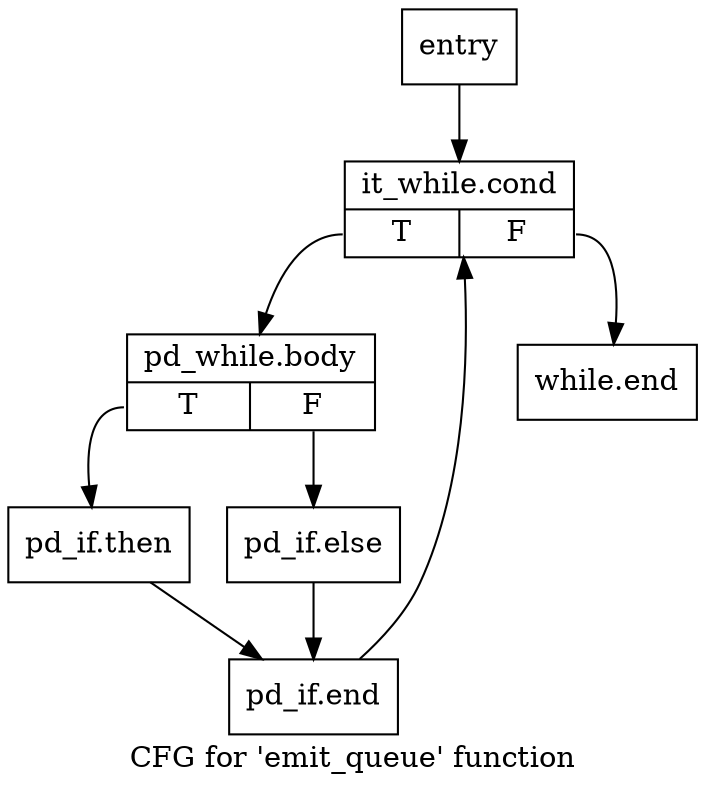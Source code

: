 digraph "CFG for 'emit_queue' function" {
	label="CFG for 'emit_queue' function";

	Node0x41c3da0 [shape=record,label="{entry}"];
	Node0x41c3da0 -> Node0x41c3df0;
	Node0x41c3df0 [shape=record,label="{it_while.cond|{<s0>T|<s1>F}}"];
	Node0x41c3df0:s0 -> Node0x41c4250;
	Node0x41c3df0:s1 -> Node0x41c4390;
	Node0x41c4250 [shape=record,label="{pd_while.body|{<s0>T|<s1>F}}"];
	Node0x41c4250:s0 -> Node0x41c42a0;
	Node0x41c4250:s1 -> Node0x41c42f0;
	Node0x41c42a0 [shape=record,label="{pd_if.then}"];
	Node0x41c42a0 -> Node0x41c4340;
	Node0x41c42f0 [shape=record,label="{pd_if.else}"];
	Node0x41c42f0 -> Node0x41c4340;
	Node0x41c4340 [shape=record,label="{pd_if.end}"];
	Node0x41c4340 -> Node0x41c3df0;
	Node0x41c4390 [shape=record,label="{while.end}"];
}
